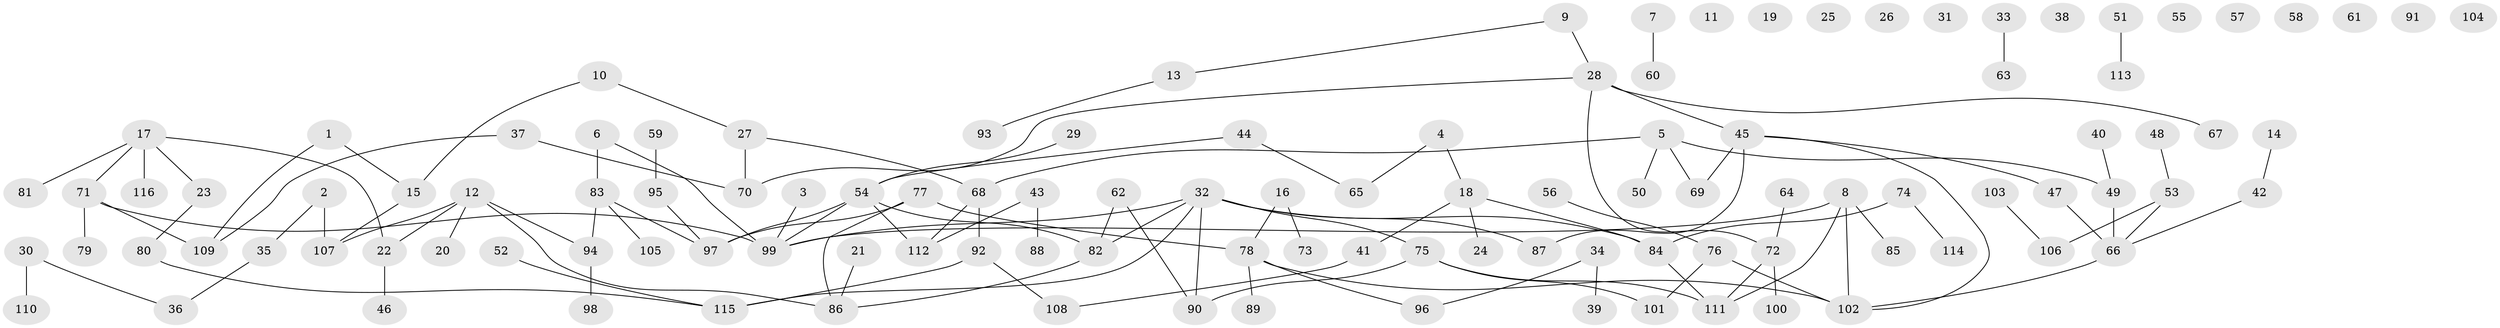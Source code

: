 // Generated by graph-tools (version 1.1) at 2025/00/03/09/25 03:00:45]
// undirected, 116 vertices, 124 edges
graph export_dot {
graph [start="1"]
  node [color=gray90,style=filled];
  1;
  2;
  3;
  4;
  5;
  6;
  7;
  8;
  9;
  10;
  11;
  12;
  13;
  14;
  15;
  16;
  17;
  18;
  19;
  20;
  21;
  22;
  23;
  24;
  25;
  26;
  27;
  28;
  29;
  30;
  31;
  32;
  33;
  34;
  35;
  36;
  37;
  38;
  39;
  40;
  41;
  42;
  43;
  44;
  45;
  46;
  47;
  48;
  49;
  50;
  51;
  52;
  53;
  54;
  55;
  56;
  57;
  58;
  59;
  60;
  61;
  62;
  63;
  64;
  65;
  66;
  67;
  68;
  69;
  70;
  71;
  72;
  73;
  74;
  75;
  76;
  77;
  78;
  79;
  80;
  81;
  82;
  83;
  84;
  85;
  86;
  87;
  88;
  89;
  90;
  91;
  92;
  93;
  94;
  95;
  96;
  97;
  98;
  99;
  100;
  101;
  102;
  103;
  104;
  105;
  106;
  107;
  108;
  109;
  110;
  111;
  112;
  113;
  114;
  115;
  116;
  1 -- 15;
  1 -- 109;
  2 -- 35;
  2 -- 107;
  3 -- 99;
  4 -- 18;
  4 -- 65;
  5 -- 49;
  5 -- 50;
  5 -- 68;
  5 -- 69;
  6 -- 83;
  6 -- 99;
  7 -- 60;
  8 -- 85;
  8 -- 99;
  8 -- 102;
  8 -- 111;
  9 -- 13;
  9 -- 28;
  10 -- 15;
  10 -- 27;
  12 -- 20;
  12 -- 22;
  12 -- 86;
  12 -- 94;
  12 -- 107;
  13 -- 93;
  14 -- 42;
  15 -- 107;
  16 -- 73;
  16 -- 78;
  17 -- 22;
  17 -- 23;
  17 -- 71;
  17 -- 81;
  17 -- 116;
  18 -- 24;
  18 -- 41;
  18 -- 84;
  21 -- 86;
  22 -- 46;
  23 -- 80;
  27 -- 68;
  27 -- 70;
  28 -- 45;
  28 -- 67;
  28 -- 70;
  28 -- 72;
  29 -- 54;
  30 -- 36;
  30 -- 110;
  32 -- 75;
  32 -- 82;
  32 -- 84;
  32 -- 87;
  32 -- 90;
  32 -- 99;
  32 -- 115;
  33 -- 63;
  34 -- 39;
  34 -- 96;
  35 -- 36;
  37 -- 70;
  37 -- 109;
  40 -- 49;
  41 -- 108;
  42 -- 66;
  43 -- 88;
  43 -- 112;
  44 -- 54;
  44 -- 65;
  45 -- 47;
  45 -- 69;
  45 -- 87;
  45 -- 102;
  47 -- 66;
  48 -- 53;
  49 -- 66;
  51 -- 113;
  52 -- 115;
  53 -- 66;
  53 -- 106;
  54 -- 82;
  54 -- 97;
  54 -- 99;
  54 -- 112;
  56 -- 76;
  59 -- 95;
  62 -- 82;
  62 -- 90;
  64 -- 72;
  66 -- 102;
  68 -- 92;
  68 -- 112;
  71 -- 79;
  71 -- 99;
  71 -- 109;
  72 -- 100;
  72 -- 111;
  74 -- 84;
  74 -- 114;
  75 -- 90;
  75 -- 101;
  75 -- 111;
  76 -- 101;
  76 -- 102;
  77 -- 78;
  77 -- 86;
  77 -- 97;
  78 -- 89;
  78 -- 96;
  78 -- 102;
  80 -- 115;
  82 -- 86;
  83 -- 94;
  83 -- 97;
  83 -- 105;
  84 -- 111;
  92 -- 108;
  92 -- 115;
  94 -- 98;
  95 -- 97;
  103 -- 106;
}
